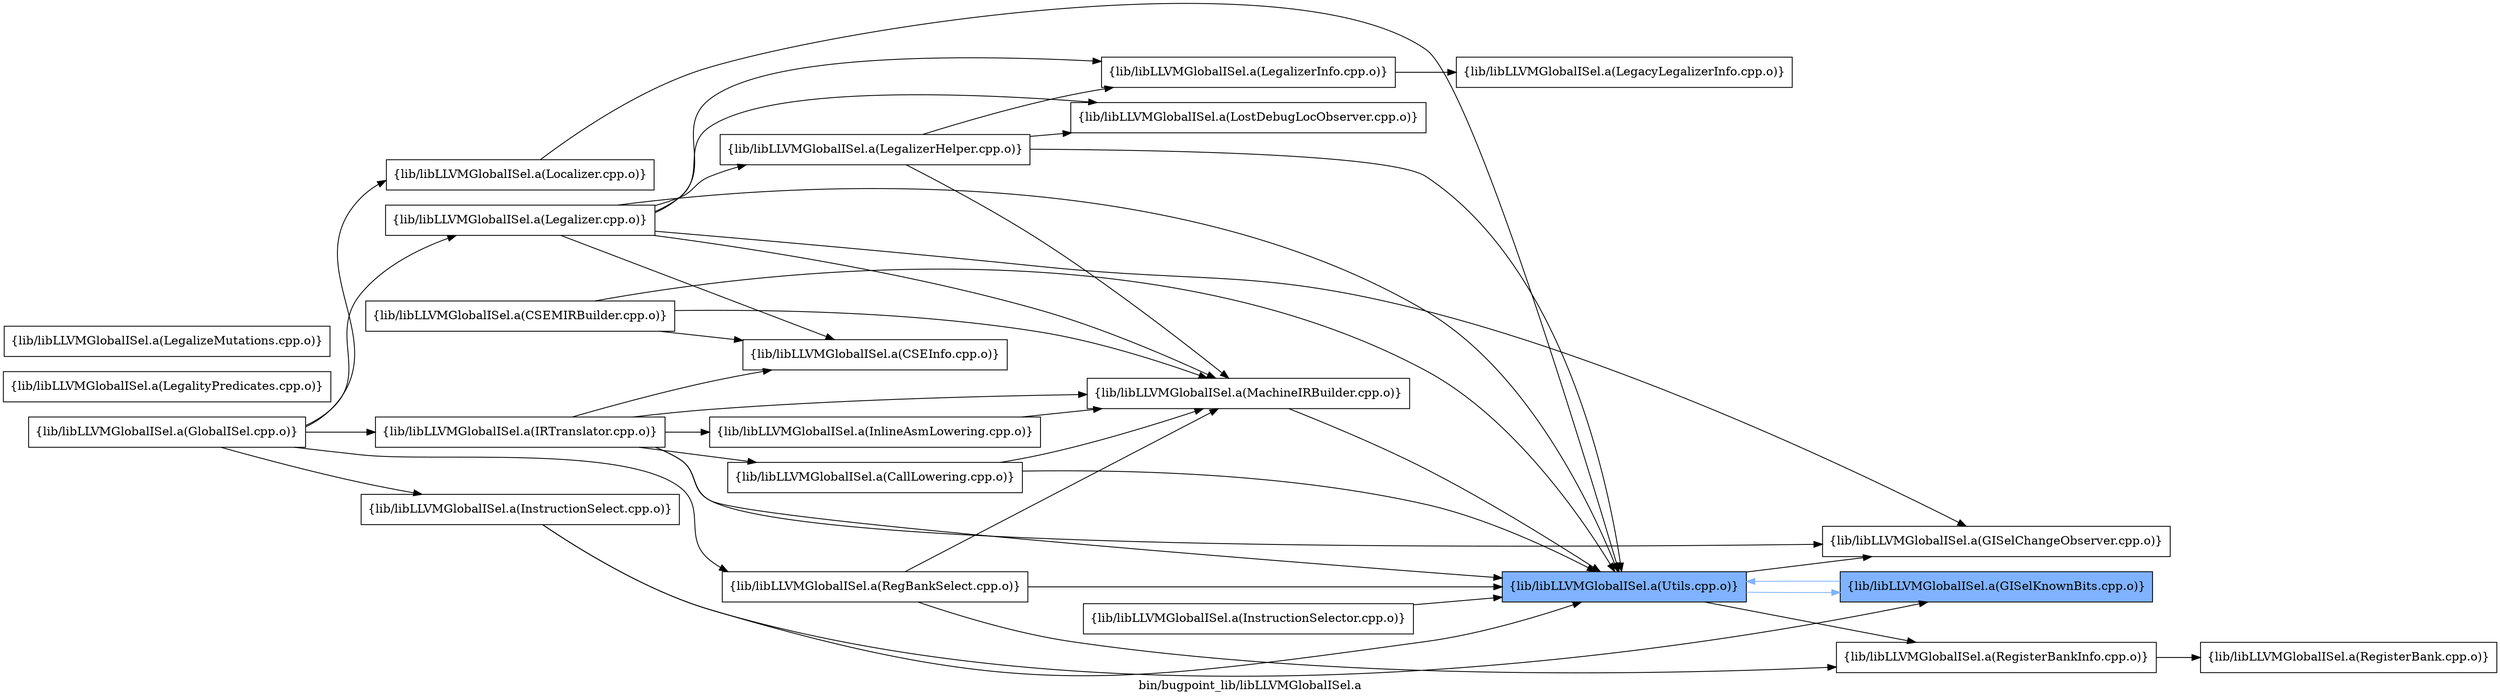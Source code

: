 digraph "bin/bugpoint_lib/libLLVMGlobalISel.a" {
	label="bin/bugpoint_lib/libLLVMGlobalISel.a";
	rankdir=LR;
	{ rank=same; Node0x55e7172696b8;  }
	{ rank=same; Node0x55e717269e38; Node0x55e7172512e8; Node0x55e71724daf8;  }

	Node0x55e7172696b8 [shape=record,shape=box,group=1,style=filled,fillcolor="0.600000 0.5 1",label="{lib/libLLVMGlobalISel.a(Utils.cpp.o)}"];
	Node0x55e7172696b8 -> Node0x55e717269e38;
	Node0x55e7172696b8 -> Node0x55e7172512e8;
	Node0x55e7172696b8 -> Node0x55e71724daf8[color="0.600000 0.5 1"];
	Node0x55e717253bd8 [shape=record,shape=box,group=0,label="{lib/libLLVMGlobalISel.a(CallLowering.cpp.o)}"];
	Node0x55e717253bd8 -> Node0x55e7172696b8;
	Node0x55e717253bd8 -> Node0x55e71725c3c8;
	Node0x55e71725c3c8 [shape=record,shape=box,group=0,label="{lib/libLLVMGlobalISel.a(MachineIRBuilder.cpp.o)}"];
	Node0x55e71725c3c8 -> Node0x55e7172696b8;
	Node0x55e717263358 [shape=record,shape=box,group=0,label="{lib/libLLVMGlobalISel.a(LegalityPredicates.cpp.o)}"];
	Node0x55e7172655b8 [shape=record,shape=box,group=0,label="{lib/libLLVMGlobalISel.a(LegalizeMutations.cpp.o)}"];
	Node0x55e71725cf08 [shape=record,shape=box,group=0,label="{lib/libLLVMGlobalISel.a(LegalizerInfo.cpp.o)}"];
	Node0x55e71725cf08 -> Node0x55e71725d638;
	Node0x55e71725d638 [shape=record,shape=box,group=0,label="{lib/libLLVMGlobalISel.a(LegacyLegalizerInfo.cpp.o)}"];
	Node0x55e717269e38 [shape=record,shape=box,group=0,label="{lib/libLLVMGlobalISel.a(RegisterBankInfo.cpp.o)}"];
	Node0x55e717269e38 -> Node0x55e71725fb68;
	Node0x55e71725fb68 [shape=record,shape=box,group=0,label="{lib/libLLVMGlobalISel.a(RegisterBank.cpp.o)}"];
	Node0x55e71724e548 [shape=record,shape=box,group=0,label="{lib/libLLVMGlobalISel.a(InstructionSelector.cpp.o)}"];
	Node0x55e71724e548 -> Node0x55e7172696b8;
	Node0x55e7172660a8 [shape=record,shape=box,group=0,label="{lib/libLLVMGlobalISel.a(CSEInfo.cpp.o)}"];
	Node0x55e71724f358 [shape=record,shape=box,group=0,label="{lib/libLLVMGlobalISel.a(GlobalISel.cpp.o)}"];
	Node0x55e71724f358 -> Node0x55e71724f588;
	Node0x55e71724f358 -> Node0x55e71724d328;
	Node0x55e71724f358 -> Node0x55e717264c58;
	Node0x55e71724f358 -> Node0x55e71725de08;
	Node0x55e71724f358 -> Node0x55e71725f438;
	Node0x55e71724f588 [shape=record,shape=box,group=0,label="{lib/libLLVMGlobalISel.a(IRTranslator.cpp.o)}"];
	Node0x55e71724f588 -> Node0x55e7172696b8;
	Node0x55e71724f588 -> Node0x55e7172660a8;
	Node0x55e71724f588 -> Node0x55e717253bd8;
	Node0x55e71724f588 -> Node0x55e7172512e8;
	Node0x55e71724f588 -> Node0x55e71724d878;
	Node0x55e71724f588 -> Node0x55e71725c3c8;
	Node0x55e71724d328 [shape=record,shape=box,group=0,label="{lib/libLLVMGlobalISel.a(InstructionSelect.cpp.o)}"];
	Node0x55e71724d328 -> Node0x55e7172696b8;
	Node0x55e71724d328 -> Node0x55e71724daf8;
	Node0x55e717264c58 [shape=record,shape=box,group=0,label="{lib/libLLVMGlobalISel.a(Legalizer.cpp.o)}"];
	Node0x55e717264c58 -> Node0x55e7172696b8;
	Node0x55e717264c58 -> Node0x55e7172660a8;
	Node0x55e717264c58 -> Node0x55e7172512e8;
	Node0x55e717264c58 -> Node0x55e717264528;
	Node0x55e717264c58 -> Node0x55e71725cf08;
	Node0x55e717264c58 -> Node0x55e71725bdd8;
	Node0x55e717264c58 -> Node0x55e71725c3c8;
	Node0x55e71725f438 [shape=record,shape=box,group=0,label="{lib/libLLVMGlobalISel.a(RegBankSelect.cpp.o)}"];
	Node0x55e71725f438 -> Node0x55e717269e38;
	Node0x55e71725f438 -> Node0x55e7172696b8;
	Node0x55e71725f438 -> Node0x55e71725c3c8;
	Node0x55e71725de08 [shape=record,shape=box,group=0,label="{lib/libLLVMGlobalISel.a(Localizer.cpp.o)}"];
	Node0x55e71725de08 -> Node0x55e7172696b8;
	Node0x55e7172512e8 [shape=record,shape=box,group=0,label="{lib/libLLVMGlobalISel.a(GISelChangeObserver.cpp.o)}"];
	Node0x55e71724d878 [shape=record,shape=box,group=0,label="{lib/libLLVMGlobalISel.a(InlineAsmLowering.cpp.o)}"];
	Node0x55e71724d878 -> Node0x55e71725c3c8;
	Node0x55e717250f28 [shape=record,shape=box,group=0,label="{lib/libLLVMGlobalISel.a(CSEMIRBuilder.cpp.o)}"];
	Node0x55e717250f28 -> Node0x55e7172696b8;
	Node0x55e717250f28 -> Node0x55e7172660a8;
	Node0x55e717250f28 -> Node0x55e71725c3c8;
	Node0x55e71724daf8 [shape=record,shape=box,group=1,style=filled,fillcolor="0.600000 0.5 1",label="{lib/libLLVMGlobalISel.a(GISelKnownBits.cpp.o)}"];
	Node0x55e71724daf8 -> Node0x55e7172696b8[color="0.600000 0.5 1"];
	Node0x55e717264528 [shape=record,shape=box,group=0,label="{lib/libLLVMGlobalISel.a(LegalizerHelper.cpp.o)}"];
	Node0x55e717264528 -> Node0x55e7172696b8;
	Node0x55e717264528 -> Node0x55e71725cf08;
	Node0x55e717264528 -> Node0x55e71725bdd8;
	Node0x55e717264528 -> Node0x55e71725c3c8;
	Node0x55e71725bdd8 [shape=record,shape=box,group=0,label="{lib/libLLVMGlobalISel.a(LostDebugLocObserver.cpp.o)}"];
}
